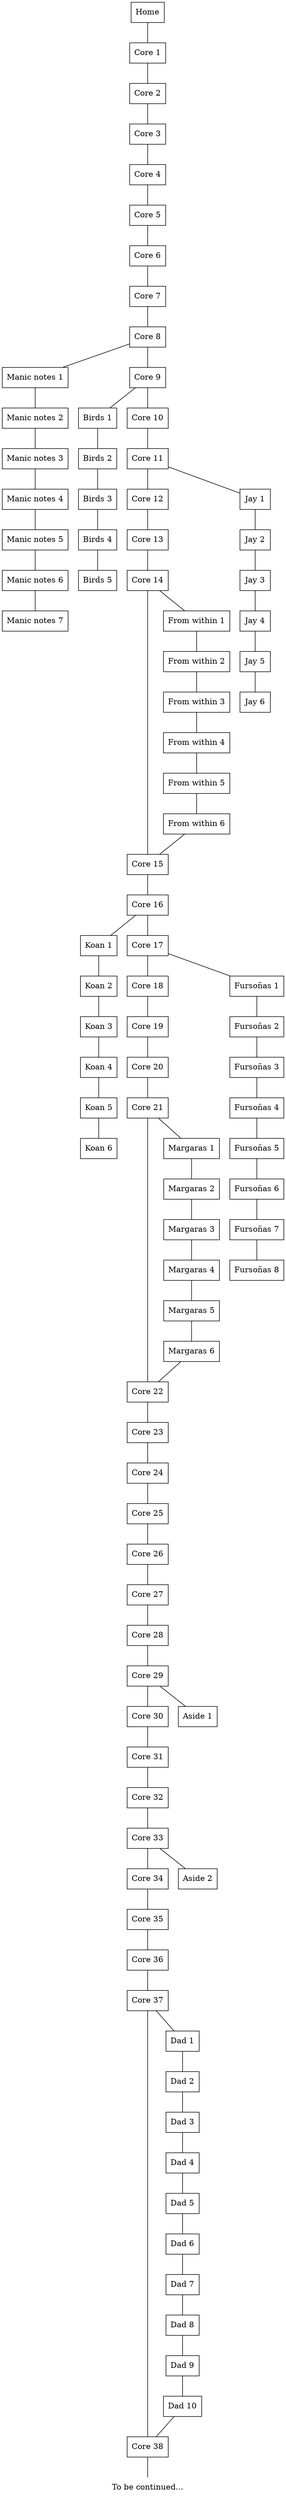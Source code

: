graph Map {
    node[shape="box"]
    label=""

    node[group="koan"]
    "Koan 1" [href="/koan/"]
    "Koan 2" [href="/koan/2"]
    "Koan 3" [href="/koan/3"]
    "Koan 4" [href="/koan/4"]
    "Koan 5" [href="/koan/5"]
    "Koan 6" [href="/koan/6"]
    node[group=""]

    node[group="mania"]
    "Manic notes 1" [href="/mania/"]
    "Manic notes 2" [href="/mania/2"]
    "Manic notes 3" [href="/mania/3"]
    "Manic notes 4" [href="/mania/4"]
    "Manic notes 5" [href="/mania/5"]
    "Manic notes 6" [href="/mania/6"]
    "Manic notes 7" [href="/mania/7"]
    node[group=""]

    node[group="birds"]
    "Birds 1" [href="/birds"]
    "Birds 2" [href="/birds/2"]
    "Birds 3" [href="/birds/3"]
    "Birds 4" [href="/birds/4"]
    "Birds 5" [href="/birds/5"]
    node[group=""]

    node[group="core"]
    "Core 1" [href="/"]
    "Core 2" [href="/2"]
    "Core 3" [href="/3"]
    "Core 4" [href="/4"]
    "Core 5" [href="/5"]
    "Core 6" [href="/6"]
    "Core 7" [href="/7"]
    "Core 8" [href="/8"]
    "Core 9" [href="/9"]
    "Core 10" [href="/10"]
    "Core 11" [href="/11"]
    "Core 12" [href="/12"]
    "Core 13" [href="/13"]
    "Core 14" [href="/14"]
    "Core 15" [href="/15"]
    "Core 16" [href="/16"]
    "Core 17" [href="/17"]
    "Core 18" [href="/18"]
    "Core 19" [href="/19"]
    "Core 20" [href="/20"]
    "Core 21" [href="/21"]
    "Core 22" [href="/22"]
    "Core 23" [href="/23"]
    "Core 24" [href="/24"]
    "Core 25" [href="/25"]
    "Core 26" [href="/26"]
    "Core 27" [href="/27"]
    "Core 28" [href="/28"]
    "Core 29" [href="/29"]
    "Core 30" [href="/30"]
    "Core 31" [href="/31"]
    "Core 32" [href="/32"]
    "Core 33" [href="/33"]
    "Core 34" [href="/34"]
    "Core 35" [href="/35"]
    "Core 36" [href="/36"]
    "Core 37" [href="/37"]
    "Core 38" [href="/38"]
    "To be continued..." [shape="none"]
    node[group=""]

    Home -- "Core 1" -- "Core 2" -- "Core 3" -- "Core 4" -- "Core 5" -- "Core 6" -- "Core 7" -- "Core 8" -- "Core 9" -- "Core 10" -- "Core 11" -- "Core 12" -- "Core 13" -- "Core 14" -- "Core 15" -- "Core 16" -- "Core 17" -- "Core 18" -- "Core 19" -- "Core 20" -- "Core 21" -- "Core 22" -- "Core 23" -- "Core 24" -- "Core 25" -- "Core 26" -- "Core 27" -- "Core 28" -- "Core 29" -- "Core 30" -- "Core 31" -- "Core 32" -- "Core 33" -- "Core 34" -- "Core 35" -- "Core 36" -- "Core 37" -- "Core 38" -- "To be continued..."

    "Core 8" -- "Manic notes 1" -- "Manic notes 2" -- "Manic notes 3" -- "Manic notes 4" -- "Manic notes 5" -- "Manic notes 6" -- "Manic notes 7"

    "Core 9" -- "Birds 1" -- "Birds 2" -- "Birds 3" -- "Birds 4" -- "Birds 5"

    node[group="jay"]
    "Jay 1" [href="/jay/"]
    "Jay 2" [href="/jay/2"]
    "Jay 3" [href="/jay/3"]
    "Jay 4" [href="/jay/4"]
    "Jay 5" [href="/jay/5"]
    "Jay 6" [href="/jay/6"]
    node[group=""]
    "Core 11" -- "Jay 1" -- "Jay 2" -- "Jay 3" -- "Jay 4" -- "Jay 5" -- "Jay 6"

    node[group="from-within"]
    "From within 1" [href="/from-within/"]
    "From within 2" [href="/from-within/2"]
    "From within 3" [href="/from-within/3"]
    "From within 4" [href="/from-within/4"]
    "From within 5" [href="/from-within/5"]
    "From within 6" [href="/from-within/i-guess.."]
    node[group=""]
    "Core 14" -- "From within 1" -- "From within 2" -- "From within 3" -- "From within 4" -- "From within 5" -- "From within 6" -- "Core 15"

    "Core 16" -- "Koan 1" -- "Koan 2" -- "Koan 3" -- "Koan 4" -- "Koan 5" -- "Koan 6"

    node[group="fursona"]
    "Fursoñas 1" [href="/fursona/"]
    "Fursoñas 2" [href="/fursona/2"]
    "Fursoñas 3" [href="/fursona/3"]
    "Fursoñas 4" [href="/fursona/4"]
    "Fursoñas 5" [href="/fursona/5"]
    "Fursoñas 6" [href="/fursona/6"]
    "Fursoñas 7" [href="/fursona/7"]
    "Fursoñas 8" [href="/fursona/8"]
    node[group=""]
    "Core 17" -- "Fursoñas 1" -- "Fursoñas 2" -- "Fursoñas 3" -- "Fursoñas 4" -- "Fursoñas 5" -- "Fursoñas 6" -- "Fursoñas 7" -- "Fursoñas 8"

    node[group="margaras"]
    "Margaras 1" [href="/margaras"]
    "Margaras 2" [href="/margaras/2"]
    "Margaras 3" [href="/margaras/3"]
    "Margaras 4" [href="/margaras/4"]
    "Margaras 5" [href="/margaras/5"]
    "Margaras 6" [href="/margaras/6"]
    node[group=""]
    "Core 21" -- "Margaras 1" -- "Margaras 2" -- "Margaras 3" -- "Margaras 4" -- "Margaras 5" -- "Margaras 6" -- "Core 22"

    "Aside 1" [href="/aside/1"]
    "Aside 2" [href="/aside/2"]

    "Core 29" -- "Aside 1"
    "Core 33" -- "Aside 2"

    node[group="dad"]
    "Dad 1" [href="/dad/1"]
    "Dad 2" [href="/dad/2"]
    "Dad 3" [href="/dad/3"]
    "Dad 4" [href="/dad/4"]
    "Dad 5" [href="/dad/5"]
    "Dad 6" [href="/dad/6"]
    "Dad 7" [href="/dad/7"]
    "Dad 8" [href="/dad/8"]
    "Dad 9" [href="/dad/9"]
    "Dad 10" [href="/dad/10"]
    node[group=""]
    "Dad 1" -- "Dad 2" -- "Dad 3" -- "Dad 4" -- "Dad 5" -- "Dad 6" -- "Dad 7" -- "Dad 8" -- "Dad 9" -- "Dad 10" -- "Core 38"

    "Core 37" -- "Dad 1"
}
